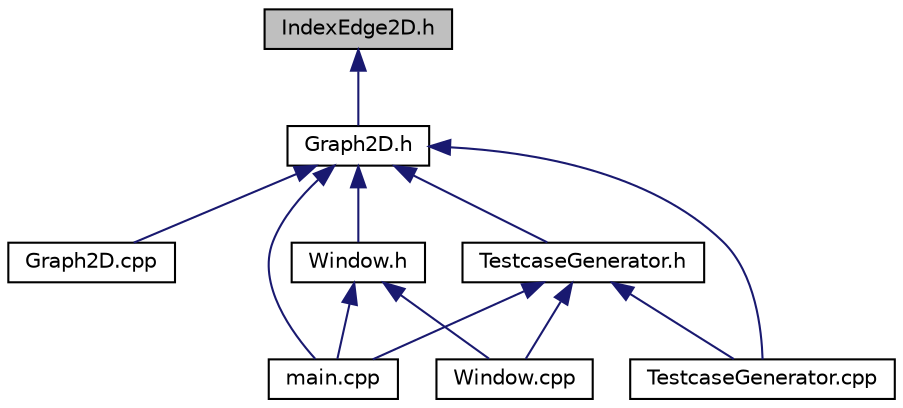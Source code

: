 digraph "IndexEdge2D.h"
{
  edge [fontname="Helvetica",fontsize="10",labelfontname="Helvetica",labelfontsize="10"];
  node [fontname="Helvetica",fontsize="10",shape=record];
  Node1 [label="IndexEdge2D.h",height=0.2,width=0.4,color="black", fillcolor="grey75", style="filled", fontcolor="black"];
  Node1 -> Node2 [dir="back",color="midnightblue",fontsize="10",style="solid"];
  Node2 [label="Graph2D.h",height=0.2,width=0.4,color="black", fillcolor="white", style="filled",URL="$_graph2_d_8h.html"];
  Node2 -> Node3 [dir="back",color="midnightblue",fontsize="10",style="solid"];
  Node3 [label="Graph2D.cpp",height=0.2,width=0.4,color="black", fillcolor="white", style="filled",URL="$_graph2_d_8cpp.html"];
  Node2 -> Node4 [dir="back",color="midnightblue",fontsize="10",style="solid"];
  Node4 [label="main.cpp",height=0.2,width=0.4,color="black", fillcolor="white", style="filled",URL="$main_8cpp.html"];
  Node2 -> Node5 [dir="back",color="midnightblue",fontsize="10",style="solid"];
  Node5 [label="TestcaseGenerator.h",height=0.2,width=0.4,color="black", fillcolor="white", style="filled",URL="$_testcase_generator_8h.html"];
  Node5 -> Node4 [dir="back",color="midnightblue",fontsize="10",style="solid"];
  Node5 -> Node6 [dir="back",color="midnightblue",fontsize="10",style="solid"];
  Node6 [label="TestcaseGenerator.cpp",height=0.2,width=0.4,color="black", fillcolor="white", style="filled",URL="$_testcase_generator_8cpp.html"];
  Node5 -> Node7 [dir="back",color="midnightblue",fontsize="10",style="solid"];
  Node7 [label="Window.cpp",height=0.2,width=0.4,color="black", fillcolor="white", style="filled",URL="$_window_8cpp.html"];
  Node2 -> Node8 [dir="back",color="midnightblue",fontsize="10",style="solid"];
  Node8 [label="Window.h",height=0.2,width=0.4,color="black", fillcolor="white", style="filled",URL="$_window_8h.html"];
  Node8 -> Node4 [dir="back",color="midnightblue",fontsize="10",style="solid"];
  Node8 -> Node7 [dir="back",color="midnightblue",fontsize="10",style="solid"];
  Node2 -> Node6 [dir="back",color="midnightblue",fontsize="10",style="solid"];
}
